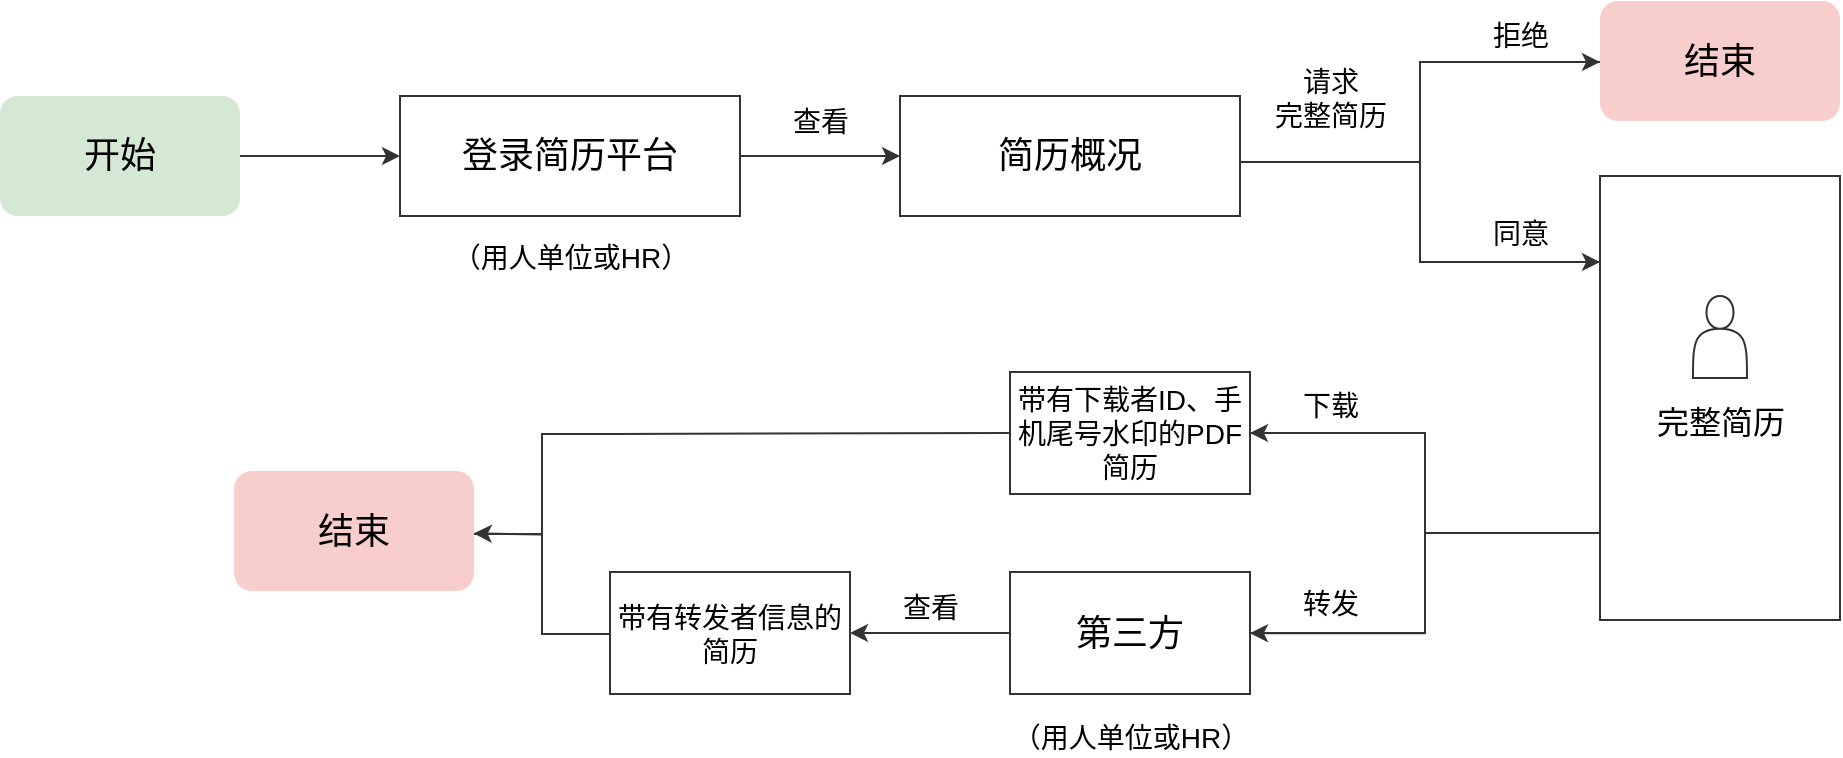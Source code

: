 <mxfile version="10.6.3" type="github"><diagram id="wHSFR8WbsMMXHOx5xvsi" name="第 1 页"><mxGraphModel dx="1131" dy="615" grid="1" gridSize="10" guides="1" tooltips="1" connect="1" arrows="1" fold="1" page="0" pageScale="1" pageWidth="1169" pageHeight="827" math="0" shadow="0"><root><mxCell id="0"/><mxCell id="1" parent="0"/><mxCell id="dZThZ6nWPNMUi56tX4CF-3" value="" style="edgeStyle=orthogonalEdgeStyle;rounded=0;orthogonalLoop=1;jettySize=auto;html=1;fontSize=18;strokeColor=#333333;" parent="1" source="dZThZ6nWPNMUi56tX4CF-1" target="dZThZ6nWPNMUi56tX4CF-2" edge="1"><mxGeometry relative="1" as="geometry"/></mxCell><mxCell id="dZThZ6nWPNMUi56tX4CF-1" value="开始" style="rounded=1;whiteSpace=wrap;html=1;fontSize=18;strokeColor=none;fillColor=#d5e8d4;fontColor=#000000;" parent="1" vertex="1"><mxGeometry x="220" y="270" width="120" height="60" as="geometry"/></mxCell><mxCell id="dZThZ6nWPNMUi56tX4CF-6" value="" style="edgeStyle=orthogonalEdgeStyle;rounded=0;orthogonalLoop=1;jettySize=auto;html=1;fontSize=14;strokeColor=#333333;" parent="1" source="dZThZ6nWPNMUi56tX4CF-2" target="dZThZ6nWPNMUi56tX4CF-5" edge="1"><mxGeometry relative="1" as="geometry"/></mxCell><mxCell id="dZThZ6nWPNMUi56tX4CF-2" value="登录简历平台" style="rounded=1;whiteSpace=wrap;html=1;fontSize=18;arcSize=0;strokeColor=#333333;" parent="1" vertex="1"><mxGeometry x="420" y="270" width="170" height="60" as="geometry"/></mxCell><mxCell id="dZThZ6nWPNMUi56tX4CF-5" value="简历概况" style="rounded=1;whiteSpace=wrap;html=1;fontSize=18;arcSize=0;strokeColor=#333333;" parent="1" vertex="1"><mxGeometry x="670" y="270" width="170" height="60" as="geometry"/></mxCell><mxCell id="dZThZ6nWPNMUi56tX4CF-4" value="（用人单位或HR）" style="text;html=1;resizable=0;points=[];autosize=1;align=center;verticalAlign=top;spacingTop=-4;fontSize=14;strokeColor=none;" parent="1" vertex="1"><mxGeometry x="440" y="340" width="130" height="20" as="geometry"/></mxCell><mxCell id="dZThZ6nWPNMUi56tX4CF-7" value="查看" style="text;html=1;resizable=0;points=[];autosize=1;align=center;verticalAlign=top;spacingTop=-4;fontSize=14;fontStyle=0;strokeColor=none;" parent="1" vertex="1"><mxGeometry x="610" y="272" width="40" height="20" as="geometry"/></mxCell><mxCell id="dZThZ6nWPNMUi56tX4CF-8" value="" style="strokeWidth=1;html=1;shape=mxgraph.flowchart.annotation_2;align=left;fontSize=14;strokeColor=#333333;" parent="1" vertex="1"><mxGeometry x="840" y="253" width="180" height="100" as="geometry"/></mxCell><mxCell id="dZThZ6nWPNMUi56tX4CF-12" value="请求&lt;br&gt;完整简历" style="text;html=1;resizable=0;points=[];autosize=1;align=center;verticalAlign=top;spacingTop=-4;fontSize=14;fontStyle=0;strokeColor=none;" parent="1" vertex="1"><mxGeometry x="850" y="252" width="70" height="40" as="geometry"/></mxCell><mxCell id="dZThZ6nWPNMUi56tX4CF-13" value="拒绝" style="text;html=1;resizable=0;points=[];autosize=1;align=center;verticalAlign=top;spacingTop=-4;fontSize=14;strokeColor=none;" parent="1" vertex="1"><mxGeometry x="960" y="228.5" width="40" height="20" as="geometry"/></mxCell><mxCell id="dZThZ6nWPNMUi56tX4CF-14" value="结束" style="rounded=1;whiteSpace=wrap;html=1;strokeWidth=1;fontSize=18;align=center;fillColor=#f8cecc;strokeColor=none;" parent="1" vertex="1"><mxGeometry x="1020" y="222.5" width="120" height="60" as="geometry"/></mxCell><mxCell id="dZThZ6nWPNMUi56tX4CF-15" value="同意" style="text;html=1;resizable=0;points=[];autosize=1;align=center;verticalAlign=top;spacingTop=-4;fontSize=14;strokeColor=none;" parent="1" vertex="1"><mxGeometry x="960" y="327.5" width="40" height="20" as="geometry"/></mxCell><mxCell id="dZThZ6nWPNMUi56tX4CF-16" value="" style="rounded=0;whiteSpace=wrap;html=1;strokeWidth=1;fontSize=18;align=center;strokeColor=#333333;" parent="1" vertex="1"><mxGeometry x="1020" y="310" width="120" height="222" as="geometry"/></mxCell><mxCell id="dZThZ6nWPNMUi56tX4CF-23" value="带有下载者ID、手机尾号水印的PDF简历" style="rounded=0;whiteSpace=wrap;html=1;strokeWidth=1;fontSize=14;align=center;strokeColor=#333333;" parent="1" vertex="1"><mxGeometry x="725" y="408" width="120" height="61" as="geometry"/></mxCell><mxCell id="dZThZ6nWPNMUi56tX4CF-25" value="" style="strokeWidth=1;html=1;shape=mxgraph.flowchart.annotation_2;align=left;fontSize=18;rotation=180;strokeColor=#333333;" parent="1" vertex="1"><mxGeometry x="845" y="438.5" width="175" height="100" as="geometry"/></mxCell><mxCell id="dZThZ6nWPNMUi56tX4CF-27" value="" style="endArrow=classic;html=1;fontSize=18;strokeColor=#333333;" parent="1" edge="1"><mxGeometry width="50" height="50" relative="1" as="geometry"><mxPoint x="950" y="353" as="sourcePoint"/><mxPoint x="1020" y="353" as="targetPoint"/></mxGeometry></mxCell><mxCell id="dZThZ6nWPNMUi56tX4CF-28" value="" style="endArrow=classic;html=1;fontSize=18;strokeColor=#333333;" parent="1" edge="1"><mxGeometry width="50" height="50" relative="1" as="geometry"><mxPoint x="950" y="253" as="sourcePoint"/><mxPoint x="1020" y="253" as="targetPoint"/></mxGeometry></mxCell><mxCell id="ojyxlP1GCrRLKcgL0Fly-5" value="" style="edgeStyle=orthogonalEdgeStyle;rounded=0;orthogonalLoop=1;jettySize=auto;html=1;fontSize=18;strokeColor=#333333;" edge="1" parent="1" source="dZThZ6nWPNMUi56tX4CF-31" target="ojyxlP1GCrRLKcgL0Fly-4"><mxGeometry relative="1" as="geometry"/></mxCell><mxCell id="dZThZ6nWPNMUi56tX4CF-31" value="第三方" style="rounded=0;whiteSpace=wrap;html=1;strokeWidth=1;fontSize=18;align=center;strokeColor=#333333;" parent="1" vertex="1"><mxGeometry x="725" y="508" width="120" height="61" as="geometry"/></mxCell><mxCell id="ojyxlP1GCrRLKcgL0Fly-4" value="带有转发者信息的简历" style="rounded=0;whiteSpace=wrap;html=1;strokeWidth=1;fontSize=14;align=center;strokeColor=#333333;" vertex="1" parent="1"><mxGeometry x="525" y="508" width="120" height="61" as="geometry"/></mxCell><mxCell id="dZThZ6nWPNMUi56tX4CF-32" value="下载" style="text;html=1;resizable=0;points=[];autosize=1;align=center;verticalAlign=top;spacingTop=-4;fontSize=14;strokeColor=none;" parent="1" vertex="1"><mxGeometry x="865" y="413.5" width="40" height="20" as="geometry"/></mxCell><mxCell id="dZThZ6nWPNMUi56tX4CF-33" value="转发" style="text;html=1;resizable=0;points=[];autosize=1;align=center;verticalAlign=top;spacingTop=-4;fontSize=14;strokeColor=none;" parent="1" vertex="1"><mxGeometry x="865" y="512.5" width="40" height="20" as="geometry"/></mxCell><mxCell id="ojyxlP1GCrRLKcgL0Fly-6" value="查看" style="text;html=1;resizable=0;points=[];autosize=1;align=center;verticalAlign=top;spacingTop=-4;fontSize=14;strokeColor=none;" vertex="1" parent="1"><mxGeometry x="660" y="515" width="50" height="20" as="geometry"/></mxCell><mxCell id="ojyxlP1GCrRLKcgL0Fly-7" value="完整简历" style="text;html=1;resizable=0;points=[];autosize=1;align=center;verticalAlign=top;spacingTop=-4;fontSize=16;strokeColor=none;" vertex="1" parent="1"><mxGeometry x="1045" y="421" width="70" height="20" as="geometry"/></mxCell><mxCell id="ojyxlP1GCrRLKcgL0Fly-8" value="结束" style="rounded=1;whiteSpace=wrap;html=1;strokeWidth=1;fontSize=18;align=center;fillColor=#f8cecc;strokeColor=none;" vertex="1" parent="1"><mxGeometry x="337" y="457.5" width="120" height="60" as="geometry"/></mxCell><mxCell id="ojyxlP1GCrRLKcgL0Fly-9" value="" style="strokeWidth=1;html=1;shape=mxgraph.flowchart.annotation_2;align=left;fontSize=14;strokeColor=#333333;" vertex="1" parent="1"><mxGeometry x="457" y="439" width="68" height="100" as="geometry"/></mxCell><mxCell id="ojyxlP1GCrRLKcgL0Fly-10" value="" style="endArrow=none;html=1;fontSize=14;entryX=0;entryY=0.5;entryDx=0;entryDy=0;exitX=1;exitY=0;exitDx=0;exitDy=0;exitPerimeter=0;strokeColor=#333333;" edge="1" parent="1" source="ojyxlP1GCrRLKcgL0Fly-9" target="dZThZ6nWPNMUi56tX4CF-23"><mxGeometry width="50" height="50" relative="1" as="geometry"><mxPoint x="530" y="438" as="sourcePoint"/><mxPoint x="620" y="400" as="targetPoint"/></mxGeometry></mxCell><mxCell id="ojyxlP1GCrRLKcgL0Fly-11" value="" style="endArrow=classic;html=1;fontSize=14;entryX=0.999;entryY=0.52;entryDx=0;entryDy=0;exitX=0.499;exitY=0.503;exitDx=0;exitDy=0;exitPerimeter=0;entryPerimeter=0;strokeColor=#333333;" edge="1" parent="1" source="ojyxlP1GCrRLKcgL0Fly-9" target="ojyxlP1GCrRLKcgL0Fly-8"><mxGeometry width="50" height="50" relative="1" as="geometry"><mxPoint x="540" y="500" as="sourcePoint"/><mxPoint x="590" y="450" as="targetPoint"/></mxGeometry></mxCell><mxCell id="ojyxlP1GCrRLKcgL0Fly-12" value="" style="shape=actor;whiteSpace=wrap;html=1;strokeWidth=1;fontSize=14;align=center;strokeColor=#333333;" vertex="1" parent="1"><mxGeometry x="1066.5" y="370" width="27" height="41" as="geometry"/></mxCell><mxCell id="ojyxlP1GCrRLKcgL0Fly-13" value="（用人单位或HR）" style="text;html=1;resizable=0;points=[];autosize=1;align=center;verticalAlign=top;spacingTop=-4;fontSize=14;strokeColor=none;" vertex="1" parent="1"><mxGeometry x="720" y="580" width="130" height="20" as="geometry"/></mxCell><mxCell id="ojyxlP1GCrRLKcgL0Fly-14" value="" style="endArrow=classic;html=1;strokeColor=#333333;fontSize=18;fontColor=#000000;entryX=1;entryY=1;entryDx=0;entryDy=0;entryPerimeter=0;exitX=0.5;exitY=1;exitDx=0;exitDy=0;exitPerimeter=0;" edge="1" parent="1" source="dZThZ6nWPNMUi56tX4CF-25" target="dZThZ6nWPNMUi56tX4CF-25"><mxGeometry width="50" height="50" relative="1" as="geometry"><mxPoint x="840" y="500" as="sourcePoint"/><mxPoint x="890" y="450" as="targetPoint"/></mxGeometry></mxCell><mxCell id="ojyxlP1GCrRLKcgL0Fly-15" value="" style="endArrow=classic;html=1;strokeColor=#333333;fontSize=18;fontColor=#000000;entryX=1;entryY=1;entryDx=0;entryDy=0;entryPerimeter=0;exitX=0.5;exitY=1;exitDx=0;exitDy=0;exitPerimeter=0;" edge="1" parent="1"><mxGeometry width="50" height="50" relative="1" as="geometry"><mxPoint x="932.525" y="538.582" as="sourcePoint"/><mxPoint x="844.984" y="538.582" as="targetPoint"/></mxGeometry></mxCell></root></mxGraphModel></diagram></mxfile>